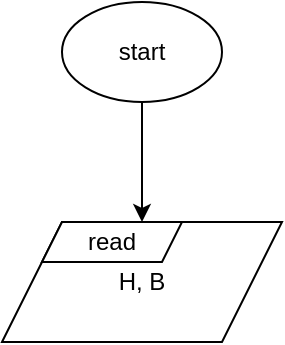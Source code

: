 <mxfile version="24.0.3" type="github">
  <diagram id="C5RBs43oDa-KdzZeNtuy" name="Page-1">
    <mxGraphModel dx="788" dy="751" grid="1" gridSize="10" guides="1" tooltips="1" connect="1" arrows="1" fold="1" page="1" pageScale="1" pageWidth="827" pageHeight="1169" math="0" shadow="0">
      <root>
        <mxCell id="WIyWlLk6GJQsqaUBKTNV-0" />
        <mxCell id="WIyWlLk6GJQsqaUBKTNV-1" parent="WIyWlLk6GJQsqaUBKTNV-0" />
        <mxCell id="7on_kM9ksG6Svcnzk46f-7" value="" style="edgeStyle=orthogonalEdgeStyle;rounded=0;orthogonalLoop=1;jettySize=auto;html=1;" edge="1" parent="WIyWlLk6GJQsqaUBKTNV-1" source="7on_kM9ksG6Svcnzk46f-0" target="7on_kM9ksG6Svcnzk46f-1">
          <mxGeometry relative="1" as="geometry" />
        </mxCell>
        <mxCell id="7on_kM9ksG6Svcnzk46f-0" value="start" style="ellipse;whiteSpace=wrap;html=1;" vertex="1" parent="WIyWlLk6GJQsqaUBKTNV-1">
          <mxGeometry x="130" y="20" width="80" height="50" as="geometry" />
        </mxCell>
        <mxCell id="7on_kM9ksG6Svcnzk46f-1" value="H, B" style="shape=parallelogram;perimeter=parallelogramPerimeter;whiteSpace=wrap;html=1;fixedSize=1;size=30;" vertex="1" parent="WIyWlLk6GJQsqaUBKTNV-1">
          <mxGeometry x="100" y="130" width="140" height="60" as="geometry" />
        </mxCell>
        <mxCell id="7on_kM9ksG6Svcnzk46f-3" value="read" style="shape=parallelogram;perimeter=parallelogramPerimeter;whiteSpace=wrap;html=1;fixedSize=1;size=10;" vertex="1" parent="WIyWlLk6GJQsqaUBKTNV-1">
          <mxGeometry x="120" y="130" width="70" height="20" as="geometry" />
        </mxCell>
      </root>
    </mxGraphModel>
  </diagram>
</mxfile>
